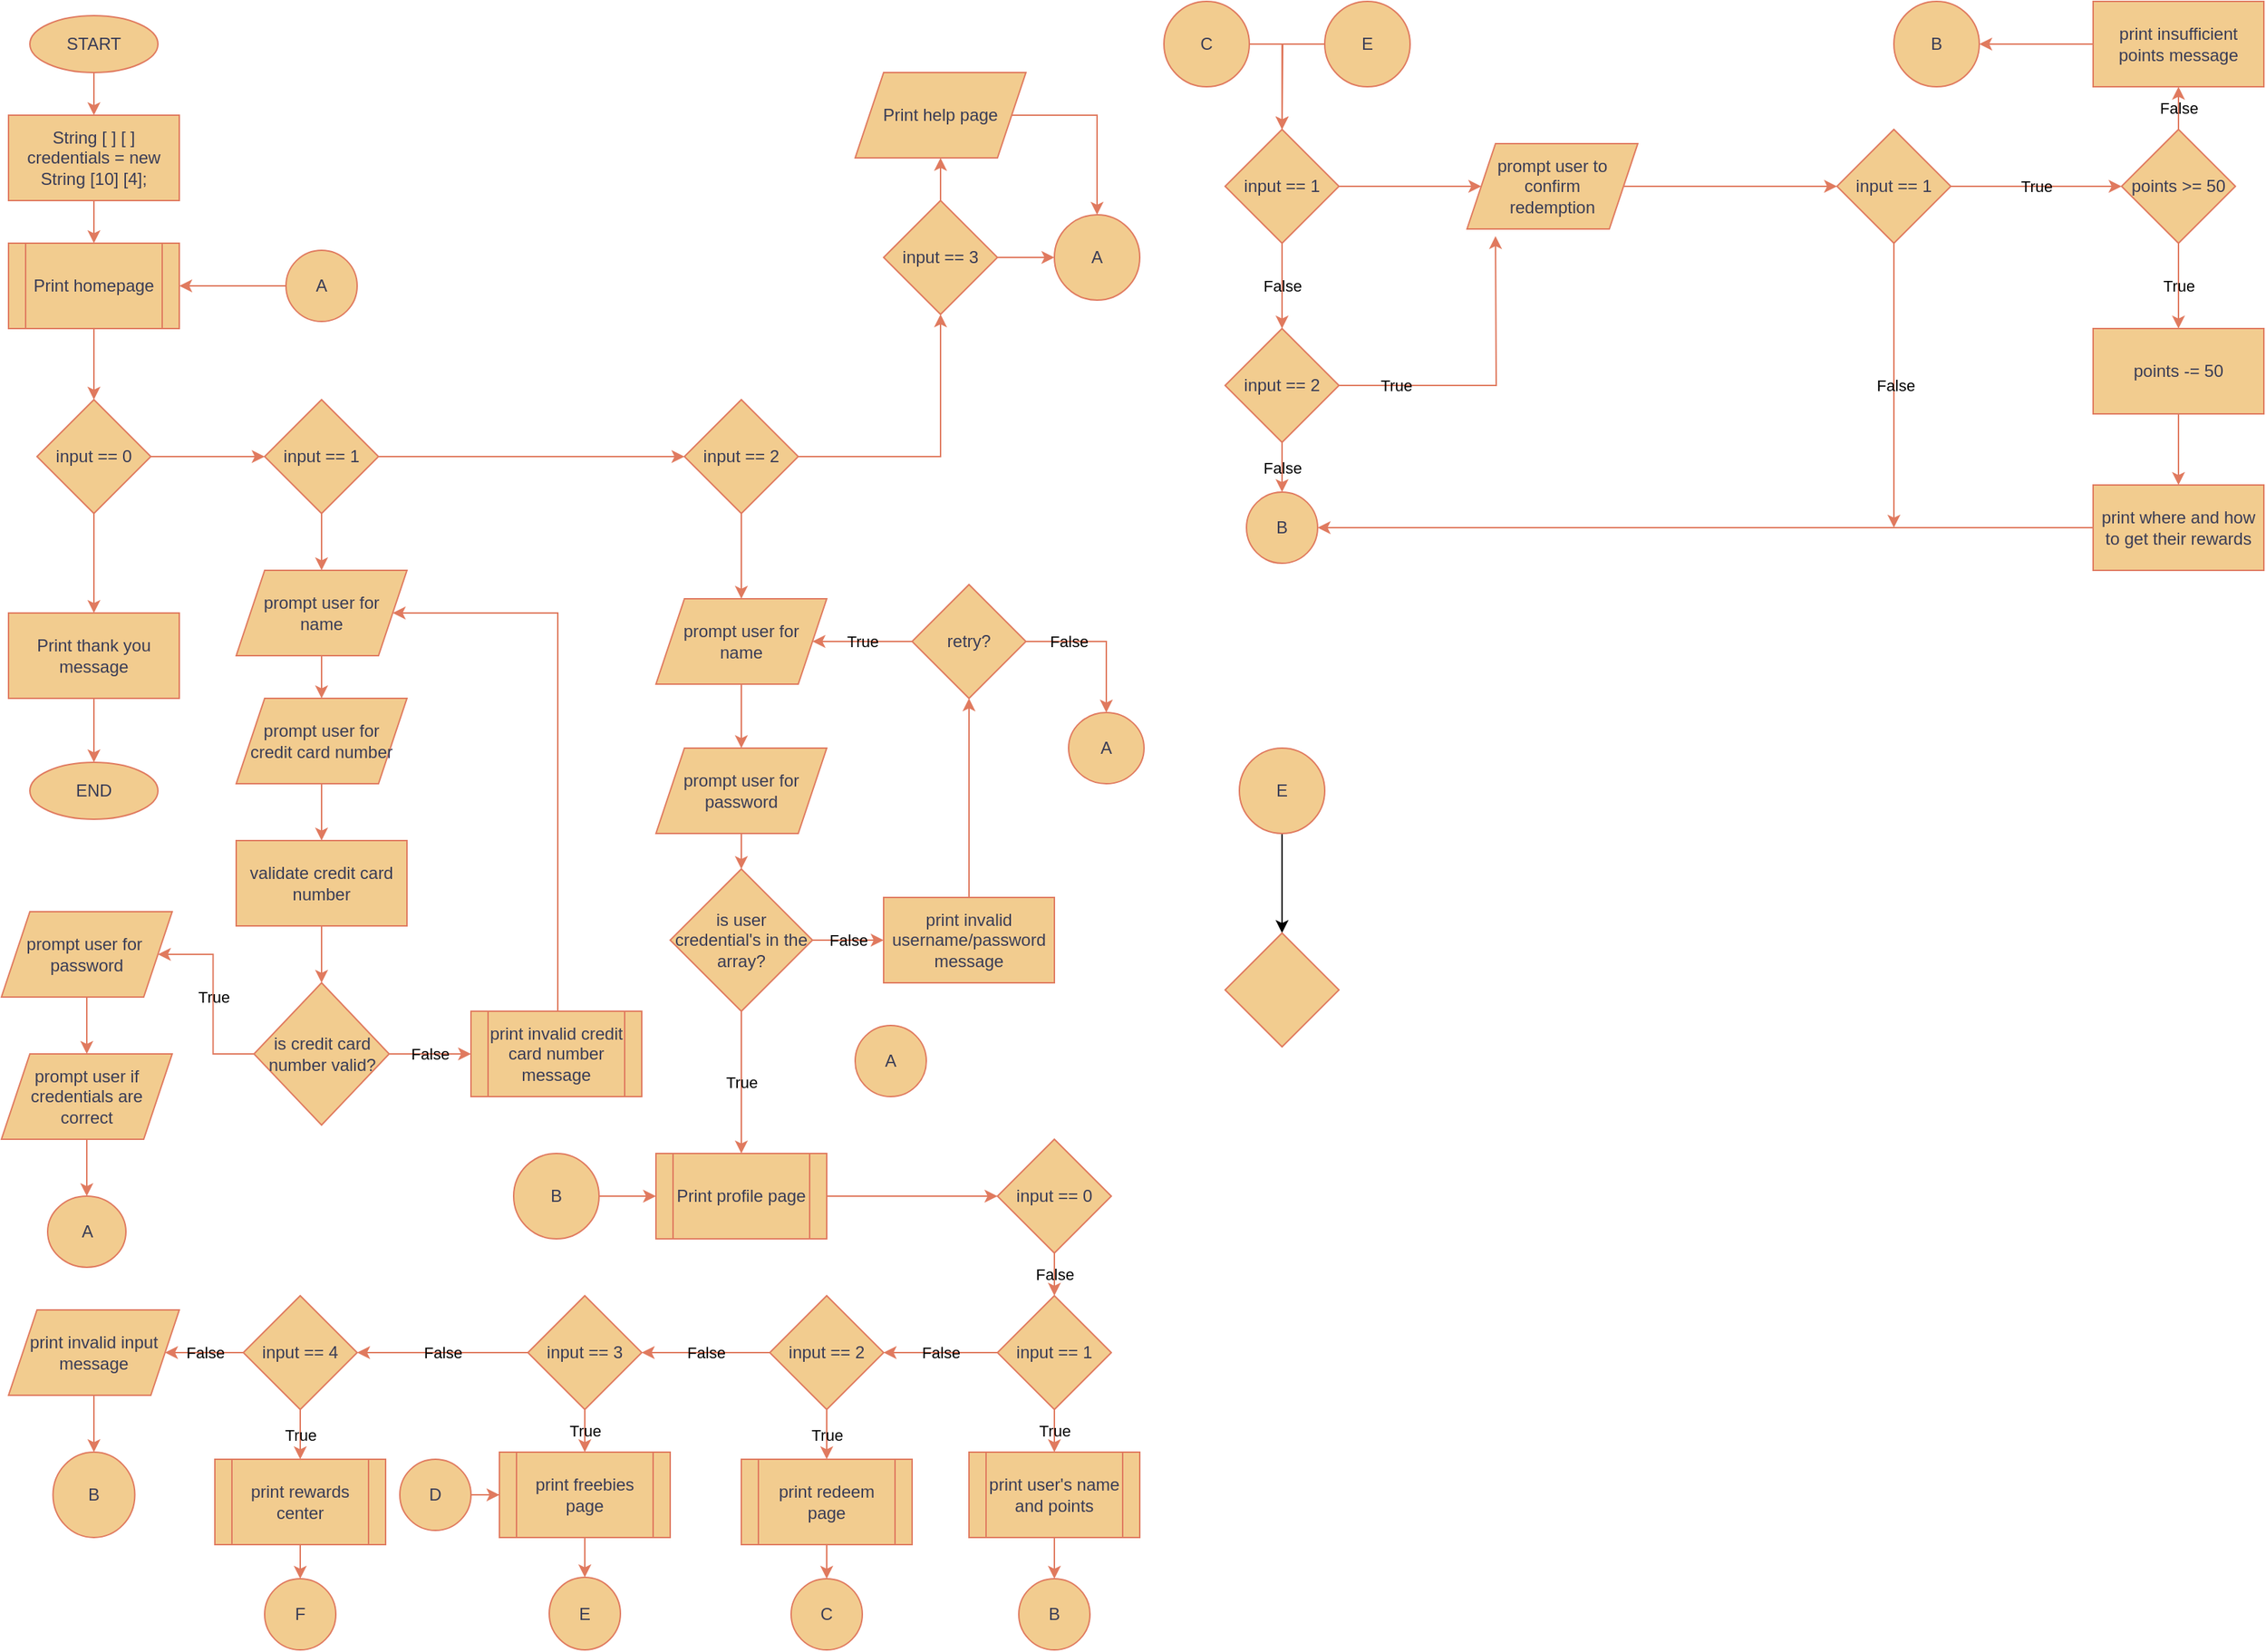 <mxfile version="21.4.0" type="github">
  <diagram id="C5RBs43oDa-KdzZeNtuy" name="Page-1">
    <mxGraphModel dx="1434" dy="800" grid="1" gridSize="10" guides="1" tooltips="1" connect="1" arrows="1" fold="1" page="1" pageScale="1" pageWidth="827" pageHeight="1169" math="0" shadow="0">
      <root>
        <mxCell id="WIyWlLk6GJQsqaUBKTNV-0" />
        <mxCell id="WIyWlLk6GJQsqaUBKTNV-1" parent="WIyWlLk6GJQsqaUBKTNV-0" />
        <mxCell id="xewsJjiK1BAN4hkDJKhY-4" value="" style="edgeStyle=orthogonalEdgeStyle;rounded=0;orthogonalLoop=1;jettySize=auto;html=1;labelBackgroundColor=none;strokeColor=#E07A5F;fontColor=default;" parent="WIyWlLk6GJQsqaUBKTNV-1" source="xewsJjiK1BAN4hkDJKhY-1" target="xewsJjiK1BAN4hkDJKhY-3" edge="1">
          <mxGeometry relative="1" as="geometry" />
        </mxCell>
        <mxCell id="xewsJjiK1BAN4hkDJKhY-1" value="START" style="ellipse;whiteSpace=wrap;html=1;rounded=0;labelBackgroundColor=none;fillColor=#F2CC8F;strokeColor=#E07A5F;fontColor=#393C56;" parent="WIyWlLk6GJQsqaUBKTNV-1" vertex="1">
          <mxGeometry x="30" y="20" width="90" height="40" as="geometry" />
        </mxCell>
        <mxCell id="xewsJjiK1BAN4hkDJKhY-2" value="END" style="ellipse;whiteSpace=wrap;html=1;rounded=0;labelBackgroundColor=none;fillColor=#F2CC8F;strokeColor=#E07A5F;fontColor=#393C56;" parent="WIyWlLk6GJQsqaUBKTNV-1" vertex="1">
          <mxGeometry x="30" y="545" width="90" height="40" as="geometry" />
        </mxCell>
        <mxCell id="xewsJjiK1BAN4hkDJKhY-6" value="" style="edgeStyle=orthogonalEdgeStyle;rounded=0;orthogonalLoop=1;jettySize=auto;html=1;labelBackgroundColor=none;strokeColor=#E07A5F;fontColor=default;" parent="WIyWlLk6GJQsqaUBKTNV-1" source="xewsJjiK1BAN4hkDJKhY-3" target="xewsJjiK1BAN4hkDJKhY-5" edge="1">
          <mxGeometry relative="1" as="geometry" />
        </mxCell>
        <mxCell id="xewsJjiK1BAN4hkDJKhY-3" value="String [ ] [ ] credentials = new String [10] [4];" style="whiteSpace=wrap;html=1;rounded=0;labelBackgroundColor=none;fillColor=#F2CC8F;strokeColor=#E07A5F;fontColor=#393C56;" parent="WIyWlLk6GJQsqaUBKTNV-1" vertex="1">
          <mxGeometry x="15" y="90" width="120" height="60" as="geometry" />
        </mxCell>
        <mxCell id="xewsJjiK1BAN4hkDJKhY-8" value="" style="edgeStyle=orthogonalEdgeStyle;rounded=0;orthogonalLoop=1;jettySize=auto;html=1;labelBackgroundColor=none;strokeColor=#E07A5F;fontColor=default;" parent="WIyWlLk6GJQsqaUBKTNV-1" source="xewsJjiK1BAN4hkDJKhY-5" target="xewsJjiK1BAN4hkDJKhY-7" edge="1">
          <mxGeometry relative="1" as="geometry" />
        </mxCell>
        <mxCell id="xewsJjiK1BAN4hkDJKhY-5" value="Print homepage" style="shape=process;whiteSpace=wrap;html=1;backgroundOutline=1;rounded=0;labelBackgroundColor=none;fillColor=#F2CC8F;strokeColor=#E07A5F;fontColor=#393C56;" parent="WIyWlLk6GJQsqaUBKTNV-1" vertex="1">
          <mxGeometry x="15" y="180" width="120" height="60" as="geometry" />
        </mxCell>
        <mxCell id="xewsJjiK1BAN4hkDJKhY-10" value="" style="edgeStyle=orthogonalEdgeStyle;rounded=0;orthogonalLoop=1;jettySize=auto;html=1;labelBackgroundColor=none;strokeColor=#E07A5F;fontColor=default;" parent="WIyWlLk6GJQsqaUBKTNV-1" source="xewsJjiK1BAN4hkDJKhY-7" target="xewsJjiK1BAN4hkDJKhY-9" edge="1">
          <mxGeometry relative="1" as="geometry" />
        </mxCell>
        <mxCell id="xewsJjiK1BAN4hkDJKhY-16" value="" style="edgeStyle=orthogonalEdgeStyle;rounded=0;orthogonalLoop=1;jettySize=auto;html=1;labelBackgroundColor=none;strokeColor=#E07A5F;fontColor=default;" parent="WIyWlLk6GJQsqaUBKTNV-1" source="xewsJjiK1BAN4hkDJKhY-7" target="xewsJjiK1BAN4hkDJKhY-15" edge="1">
          <mxGeometry relative="1" as="geometry" />
        </mxCell>
        <mxCell id="xewsJjiK1BAN4hkDJKhY-7" value="input == 0" style="rhombus;whiteSpace=wrap;html=1;rounded=0;labelBackgroundColor=none;fillColor=#F2CC8F;strokeColor=#E07A5F;fontColor=#393C56;" parent="WIyWlLk6GJQsqaUBKTNV-1" vertex="1">
          <mxGeometry x="35" y="290" width="80" height="80" as="geometry" />
        </mxCell>
        <mxCell id="xewsJjiK1BAN4hkDJKhY-12" value="" style="edgeStyle=orthogonalEdgeStyle;rounded=0;orthogonalLoop=1;jettySize=auto;html=1;labelBackgroundColor=none;strokeColor=#E07A5F;fontColor=default;" parent="WIyWlLk6GJQsqaUBKTNV-1" source="xewsJjiK1BAN4hkDJKhY-9" target="xewsJjiK1BAN4hkDJKhY-11" edge="1">
          <mxGeometry relative="1" as="geometry" />
        </mxCell>
        <mxCell id="xewsJjiK1BAN4hkDJKhY-23" value="" style="edgeStyle=orthogonalEdgeStyle;rounded=0;orthogonalLoop=1;jettySize=auto;html=1;labelBackgroundColor=none;strokeColor=#E07A5F;fontColor=default;" parent="WIyWlLk6GJQsqaUBKTNV-1" source="xewsJjiK1BAN4hkDJKhY-9" target="xewsJjiK1BAN4hkDJKhY-20" edge="1">
          <mxGeometry relative="1" as="geometry" />
        </mxCell>
        <mxCell id="xewsJjiK1BAN4hkDJKhY-9" value="input == 1" style="rhombus;whiteSpace=wrap;html=1;rounded=0;labelBackgroundColor=none;fillColor=#F2CC8F;strokeColor=#E07A5F;fontColor=#393C56;" parent="WIyWlLk6GJQsqaUBKTNV-1" vertex="1">
          <mxGeometry x="195" y="290" width="80" height="80" as="geometry" />
        </mxCell>
        <mxCell id="xewsJjiK1BAN4hkDJKhY-14" value="" style="edgeStyle=orthogonalEdgeStyle;rounded=0;orthogonalLoop=1;jettySize=auto;html=1;labelBackgroundColor=none;strokeColor=#E07A5F;fontColor=default;" parent="WIyWlLk6GJQsqaUBKTNV-1" source="xewsJjiK1BAN4hkDJKhY-11" target="xewsJjiK1BAN4hkDJKhY-13" edge="1">
          <mxGeometry relative="1" as="geometry" />
        </mxCell>
        <mxCell id="NZ0IdaPAbxp2bUdvrzzP-13" value="" style="edgeStyle=orthogonalEdgeStyle;rounded=0;orthogonalLoop=1;jettySize=auto;html=1;labelBackgroundColor=none;strokeColor=#E07A5F;fontColor=default;" parent="WIyWlLk6GJQsqaUBKTNV-1" source="xewsJjiK1BAN4hkDJKhY-11" target="NZ0IdaPAbxp2bUdvrzzP-12" edge="1">
          <mxGeometry relative="1" as="geometry" />
        </mxCell>
        <mxCell id="xewsJjiK1BAN4hkDJKhY-11" value="input == 2" style="rhombus;whiteSpace=wrap;html=1;rounded=0;labelBackgroundColor=none;fillColor=#F2CC8F;strokeColor=#E07A5F;fontColor=#393C56;" parent="WIyWlLk6GJQsqaUBKTNV-1" vertex="1">
          <mxGeometry x="490" y="290" width="80" height="80" as="geometry" />
        </mxCell>
        <mxCell id="xewsJjiK1BAN4hkDJKhY-25" value="" style="edgeStyle=orthogonalEdgeStyle;rounded=0;orthogonalLoop=1;jettySize=auto;html=1;labelBackgroundColor=none;strokeColor=#E07A5F;fontColor=default;" parent="WIyWlLk6GJQsqaUBKTNV-1" source="xewsJjiK1BAN4hkDJKhY-13" target="xewsJjiK1BAN4hkDJKhY-22" edge="1">
          <mxGeometry relative="1" as="geometry" />
        </mxCell>
        <mxCell id="NZ0IdaPAbxp2bUdvrzzP-26" value="" style="edgeStyle=orthogonalEdgeStyle;rounded=0;orthogonalLoop=1;jettySize=auto;html=1;labelBackgroundColor=none;strokeColor=#E07A5F;fontColor=default;" parent="WIyWlLk6GJQsqaUBKTNV-1" source="xewsJjiK1BAN4hkDJKhY-13" target="xewsJjiK1BAN4hkDJKhY-30" edge="1">
          <mxGeometry relative="1" as="geometry" />
        </mxCell>
        <mxCell id="xewsJjiK1BAN4hkDJKhY-13" value="input == 3" style="rhombus;whiteSpace=wrap;html=1;rounded=0;labelBackgroundColor=none;fillColor=#F2CC8F;strokeColor=#E07A5F;fontColor=#393C56;" parent="WIyWlLk6GJQsqaUBKTNV-1" vertex="1">
          <mxGeometry x="630" y="150" width="80" height="80" as="geometry" />
        </mxCell>
        <mxCell id="xewsJjiK1BAN4hkDJKhY-17" value="" style="edgeStyle=orthogonalEdgeStyle;rounded=0;orthogonalLoop=1;jettySize=auto;html=1;labelBackgroundColor=none;strokeColor=#E07A5F;fontColor=default;" parent="WIyWlLk6GJQsqaUBKTNV-1" source="xewsJjiK1BAN4hkDJKhY-15" target="xewsJjiK1BAN4hkDJKhY-2" edge="1">
          <mxGeometry relative="1" as="geometry" />
        </mxCell>
        <mxCell id="xewsJjiK1BAN4hkDJKhY-15" value="Print thank you message" style="whiteSpace=wrap;html=1;rounded=0;labelBackgroundColor=none;fillColor=#F2CC8F;strokeColor=#E07A5F;fontColor=#393C56;" parent="WIyWlLk6GJQsqaUBKTNV-1" vertex="1">
          <mxGeometry x="15" y="440" width="120" height="60" as="geometry" />
        </mxCell>
        <mxCell id="NZ0IdaPAbxp2bUdvrzzP-1" value="" style="edgeStyle=orthogonalEdgeStyle;rounded=0;orthogonalLoop=1;jettySize=auto;html=1;labelBackgroundColor=none;strokeColor=#E07A5F;fontColor=default;" parent="WIyWlLk6GJQsqaUBKTNV-1" source="xewsJjiK1BAN4hkDJKhY-20" target="NZ0IdaPAbxp2bUdvrzzP-0" edge="1">
          <mxGeometry relative="1" as="geometry" />
        </mxCell>
        <mxCell id="xewsJjiK1BAN4hkDJKhY-20" value="prompt user for&lt;br&gt;name" style="shape=parallelogram;perimeter=parallelogramPerimeter;whiteSpace=wrap;html=1;fixedSize=1;rounded=0;labelBackgroundColor=none;fillColor=#F2CC8F;strokeColor=#E07A5F;fontColor=#393C56;" parent="WIyWlLk6GJQsqaUBKTNV-1" vertex="1">
          <mxGeometry x="175" y="410" width="120" height="60" as="geometry" />
        </mxCell>
        <mxCell id="xewsJjiK1BAN4hkDJKhY-31" value="" style="edgeStyle=orthogonalEdgeStyle;rounded=0;orthogonalLoop=1;jettySize=auto;html=1;labelBackgroundColor=none;strokeColor=#E07A5F;fontColor=default;" parent="WIyWlLk6GJQsqaUBKTNV-1" source="xewsJjiK1BAN4hkDJKhY-22" target="xewsJjiK1BAN4hkDJKhY-30" edge="1">
          <mxGeometry relative="1" as="geometry" />
        </mxCell>
        <mxCell id="xewsJjiK1BAN4hkDJKhY-22" value="Print help page" style="shape=parallelogram;perimeter=parallelogramPerimeter;whiteSpace=wrap;html=1;fixedSize=1;rounded=0;labelBackgroundColor=none;fillColor=#F2CC8F;strokeColor=#E07A5F;fontColor=#393C56;" parent="WIyWlLk6GJQsqaUBKTNV-1" vertex="1">
          <mxGeometry x="610" y="60" width="120" height="60" as="geometry" />
        </mxCell>
        <mxCell id="xewsJjiK1BAN4hkDJKhY-27" value="" style="edgeStyle=orthogonalEdgeStyle;rounded=0;orthogonalLoop=1;jettySize=auto;html=1;labelBackgroundColor=none;strokeColor=#E07A5F;fontColor=default;" parent="WIyWlLk6GJQsqaUBKTNV-1" source="xewsJjiK1BAN4hkDJKhY-26" target="xewsJjiK1BAN4hkDJKhY-5" edge="1">
          <mxGeometry relative="1" as="geometry" />
        </mxCell>
        <mxCell id="xewsJjiK1BAN4hkDJKhY-26" value="A" style="ellipse;whiteSpace=wrap;html=1;aspect=fixed;rounded=0;labelBackgroundColor=none;fillColor=#F2CC8F;strokeColor=#E07A5F;fontColor=#393C56;" parent="WIyWlLk6GJQsqaUBKTNV-1" vertex="1">
          <mxGeometry x="210" y="185" width="50" height="50" as="geometry" />
        </mxCell>
        <mxCell id="xewsJjiK1BAN4hkDJKhY-30" value="A" style="ellipse;whiteSpace=wrap;html=1;rounded=0;labelBackgroundColor=none;fillColor=#F2CC8F;strokeColor=#E07A5F;fontColor=#393C56;" parent="WIyWlLk6GJQsqaUBKTNV-1" vertex="1">
          <mxGeometry x="750" y="160" width="60" height="60" as="geometry" />
        </mxCell>
        <mxCell id="NZ0IdaPAbxp2bUdvrzzP-3" value="" style="edgeStyle=orthogonalEdgeStyle;rounded=0;orthogonalLoop=1;jettySize=auto;html=1;labelBackgroundColor=none;strokeColor=#E07A5F;fontColor=default;" parent="WIyWlLk6GJQsqaUBKTNV-1" source="NZ0IdaPAbxp2bUdvrzzP-0" target="NZ0IdaPAbxp2bUdvrzzP-2" edge="1">
          <mxGeometry relative="1" as="geometry" />
        </mxCell>
        <mxCell id="NZ0IdaPAbxp2bUdvrzzP-0" value="prompt user for&lt;br&gt;credit card number" style="shape=parallelogram;perimeter=parallelogramPerimeter;whiteSpace=wrap;html=1;fixedSize=1;rounded=0;labelBackgroundColor=none;fillColor=#F2CC8F;strokeColor=#E07A5F;fontColor=#393C56;" parent="WIyWlLk6GJQsqaUBKTNV-1" vertex="1">
          <mxGeometry x="175" y="500" width="120" height="60" as="geometry" />
        </mxCell>
        <mxCell id="NZ0IdaPAbxp2bUdvrzzP-5" value="" style="edgeStyle=orthogonalEdgeStyle;rounded=0;orthogonalLoop=1;jettySize=auto;html=1;labelBackgroundColor=none;strokeColor=#E07A5F;fontColor=default;" parent="WIyWlLk6GJQsqaUBKTNV-1" source="NZ0IdaPAbxp2bUdvrzzP-2" target="NZ0IdaPAbxp2bUdvrzzP-4" edge="1">
          <mxGeometry relative="1" as="geometry" />
        </mxCell>
        <mxCell id="NZ0IdaPAbxp2bUdvrzzP-2" value="validate credit card number" style="whiteSpace=wrap;html=1;rounded=0;labelBackgroundColor=none;fillColor=#F2CC8F;strokeColor=#E07A5F;fontColor=#393C56;" parent="WIyWlLk6GJQsqaUBKTNV-1" vertex="1">
          <mxGeometry x="175" y="600" width="120" height="60" as="geometry" />
        </mxCell>
        <mxCell id="NZ0IdaPAbxp2bUdvrzzP-7" value="False" style="edgeStyle=orthogonalEdgeStyle;rounded=0;orthogonalLoop=1;jettySize=auto;html=1;labelBackgroundColor=none;strokeColor=#E07A5F;fontColor=default;" parent="WIyWlLk6GJQsqaUBKTNV-1" source="NZ0IdaPAbxp2bUdvrzzP-4" edge="1">
          <mxGeometry relative="1" as="geometry">
            <mxPoint x="340" y="750" as="targetPoint" />
          </mxGeometry>
        </mxCell>
        <mxCell id="NZ0IdaPAbxp2bUdvrzzP-64" value="True" style="edgeStyle=orthogonalEdgeStyle;rounded=0;orthogonalLoop=1;jettySize=auto;html=1;labelBackgroundColor=none;strokeColor=#E07A5F;fontColor=default;" parent="WIyWlLk6GJQsqaUBKTNV-1" source="NZ0IdaPAbxp2bUdvrzzP-4" target="NZ0IdaPAbxp2bUdvrzzP-14" edge="1">
          <mxGeometry relative="1" as="geometry" />
        </mxCell>
        <mxCell id="NZ0IdaPAbxp2bUdvrzzP-4" value="is credit card number valid?" style="rhombus;whiteSpace=wrap;html=1;rounded=0;labelBackgroundColor=none;fillColor=#F2CC8F;strokeColor=#E07A5F;fontColor=#393C56;" parent="WIyWlLk6GJQsqaUBKTNV-1" vertex="1">
          <mxGeometry x="187.5" y="700" width="95" height="100" as="geometry" />
        </mxCell>
        <mxCell id="NZ0IdaPAbxp2bUdvrzzP-23" value="" style="edgeStyle=orthogonalEdgeStyle;rounded=0;orthogonalLoop=1;jettySize=auto;html=1;labelBackgroundColor=none;strokeColor=#E07A5F;fontColor=default;" parent="WIyWlLk6GJQsqaUBKTNV-1" source="NZ0IdaPAbxp2bUdvrzzP-12" target="NZ0IdaPAbxp2bUdvrzzP-22" edge="1">
          <mxGeometry relative="1" as="geometry" />
        </mxCell>
        <mxCell id="NZ0IdaPAbxp2bUdvrzzP-12" value="prompt user for&lt;br&gt;name" style="shape=parallelogram;perimeter=parallelogramPerimeter;whiteSpace=wrap;html=1;fixedSize=1;rounded=0;labelBackgroundColor=none;fillColor=#F2CC8F;strokeColor=#E07A5F;fontColor=#393C56;" parent="WIyWlLk6GJQsqaUBKTNV-1" vertex="1">
          <mxGeometry x="470" y="430" width="120" height="60" as="geometry" />
        </mxCell>
        <mxCell id="NZ0IdaPAbxp2bUdvrzzP-65" value="" style="edgeStyle=orthogonalEdgeStyle;rounded=0;orthogonalLoop=1;jettySize=auto;html=1;labelBackgroundColor=none;strokeColor=#E07A5F;fontColor=default;" parent="WIyWlLk6GJQsqaUBKTNV-1" source="NZ0IdaPAbxp2bUdvrzzP-14" target="NZ0IdaPAbxp2bUdvrzzP-19" edge="1">
          <mxGeometry relative="1" as="geometry" />
        </mxCell>
        <mxCell id="NZ0IdaPAbxp2bUdvrzzP-14" value="prompt user for&amp;nbsp;&lt;br&gt;password" style="shape=parallelogram;perimeter=parallelogramPerimeter;whiteSpace=wrap;html=1;fixedSize=1;rounded=0;labelBackgroundColor=none;fillColor=#F2CC8F;strokeColor=#E07A5F;fontColor=#393C56;" parent="WIyWlLk6GJQsqaUBKTNV-1" vertex="1">
          <mxGeometry x="10" y="650" width="120" height="60" as="geometry" />
        </mxCell>
        <mxCell id="NZ0IdaPAbxp2bUdvrzzP-16" style="edgeStyle=orthogonalEdgeStyle;rounded=0;orthogonalLoop=1;jettySize=auto;html=1;exitX=0.5;exitY=0;exitDx=0;exitDy=0;entryX=1;entryY=0.5;entryDx=0;entryDy=0;labelBackgroundColor=none;strokeColor=#E07A5F;fontColor=default;" parent="WIyWlLk6GJQsqaUBKTNV-1" source="NZ0IdaPAbxp2bUdvrzzP-15" target="xewsJjiK1BAN4hkDJKhY-20" edge="1">
          <mxGeometry relative="1" as="geometry">
            <mxPoint x="400" y="430" as="targetPoint" />
            <Array as="points">
              <mxPoint x="401" y="720" />
              <mxPoint x="401" y="440" />
            </Array>
          </mxGeometry>
        </mxCell>
        <mxCell id="NZ0IdaPAbxp2bUdvrzzP-15" value="print invalid credit&lt;br&gt;card number message" style="shape=process;whiteSpace=wrap;html=1;backgroundOutline=1;rounded=0;labelBackgroundColor=none;fillColor=#F2CC8F;strokeColor=#E07A5F;fontColor=#393C56;" parent="WIyWlLk6GJQsqaUBKTNV-1" vertex="1">
          <mxGeometry x="340" y="720" width="120" height="60" as="geometry" />
        </mxCell>
        <mxCell id="NZ0IdaPAbxp2bUdvrzzP-66" value="" style="edgeStyle=orthogonalEdgeStyle;rounded=0;orthogonalLoop=1;jettySize=auto;html=1;labelBackgroundColor=none;strokeColor=#E07A5F;fontColor=default;" parent="WIyWlLk6GJQsqaUBKTNV-1" source="NZ0IdaPAbxp2bUdvrzzP-19" target="NZ0IdaPAbxp2bUdvrzzP-20" edge="1">
          <mxGeometry relative="1" as="geometry" />
        </mxCell>
        <mxCell id="NZ0IdaPAbxp2bUdvrzzP-19" value="prompt user if&lt;br&gt;credentials are correct" style="shape=parallelogram;perimeter=parallelogramPerimeter;whiteSpace=wrap;html=1;fixedSize=1;rounded=0;labelBackgroundColor=none;fillColor=#F2CC8F;strokeColor=#E07A5F;fontColor=#393C56;" parent="WIyWlLk6GJQsqaUBKTNV-1" vertex="1">
          <mxGeometry x="10" y="750" width="120" height="60" as="geometry" />
        </mxCell>
        <mxCell id="NZ0IdaPAbxp2bUdvrzzP-20" value="A" style="ellipse;whiteSpace=wrap;html=1;rounded=0;labelBackgroundColor=none;fillColor=#F2CC8F;strokeColor=#E07A5F;fontColor=#393C56;" parent="WIyWlLk6GJQsqaUBKTNV-1" vertex="1">
          <mxGeometry x="42.5" y="850" width="55" height="50" as="geometry" />
        </mxCell>
        <mxCell id="NZ0IdaPAbxp2bUdvrzzP-25" value="" style="edgeStyle=orthogonalEdgeStyle;rounded=0;orthogonalLoop=1;jettySize=auto;html=1;labelBackgroundColor=none;strokeColor=#E07A5F;fontColor=default;" parent="WIyWlLk6GJQsqaUBKTNV-1" source="NZ0IdaPAbxp2bUdvrzzP-22" target="NZ0IdaPAbxp2bUdvrzzP-24" edge="1">
          <mxGeometry relative="1" as="geometry" />
        </mxCell>
        <mxCell id="NZ0IdaPAbxp2bUdvrzzP-22" value="prompt user for password" style="shape=parallelogram;perimeter=parallelogramPerimeter;whiteSpace=wrap;html=1;fixedSize=1;rounded=0;labelBackgroundColor=none;fillColor=#F2CC8F;strokeColor=#E07A5F;fontColor=#393C56;" parent="WIyWlLk6GJQsqaUBKTNV-1" vertex="1">
          <mxGeometry x="470" y="535" width="120" height="60" as="geometry" />
        </mxCell>
        <mxCell id="NZ0IdaPAbxp2bUdvrzzP-33" value="False" style="edgeStyle=orthogonalEdgeStyle;rounded=0;orthogonalLoop=1;jettySize=auto;html=1;labelBackgroundColor=none;strokeColor=#E07A5F;fontColor=default;" parent="WIyWlLk6GJQsqaUBKTNV-1" source="NZ0IdaPAbxp2bUdvrzzP-24" target="NZ0IdaPAbxp2bUdvrzzP-32" edge="1">
          <mxGeometry relative="1" as="geometry" />
        </mxCell>
        <mxCell id="NZ0IdaPAbxp2bUdvrzzP-40" value="True" style="edgeStyle=orthogonalEdgeStyle;rounded=0;orthogonalLoop=1;jettySize=auto;html=1;labelBackgroundColor=none;strokeColor=#E07A5F;fontColor=default;" parent="WIyWlLk6GJQsqaUBKTNV-1" source="NZ0IdaPAbxp2bUdvrzzP-24" target="NZ0IdaPAbxp2bUdvrzzP-39" edge="1">
          <mxGeometry relative="1" as="geometry" />
        </mxCell>
        <mxCell id="NZ0IdaPAbxp2bUdvrzzP-24" value="is user credential&#39;s in the array?" style="rhombus;whiteSpace=wrap;html=1;rounded=0;labelBackgroundColor=none;fillColor=#F2CC8F;strokeColor=#E07A5F;fontColor=#393C56;" parent="WIyWlLk6GJQsqaUBKTNV-1" vertex="1">
          <mxGeometry x="480" y="620" width="100" height="100" as="geometry" />
        </mxCell>
        <mxCell id="NZ0IdaPAbxp2bUdvrzzP-35" value="" style="edgeStyle=orthogonalEdgeStyle;rounded=0;orthogonalLoop=1;jettySize=auto;html=1;labelBackgroundColor=none;strokeColor=#E07A5F;fontColor=default;" parent="WIyWlLk6GJQsqaUBKTNV-1" source="NZ0IdaPAbxp2bUdvrzzP-32" target="NZ0IdaPAbxp2bUdvrzzP-34" edge="1">
          <mxGeometry relative="1" as="geometry" />
        </mxCell>
        <mxCell id="NZ0IdaPAbxp2bUdvrzzP-32" value="print invalid username/password message" style="whiteSpace=wrap;html=1;rounded=0;labelBackgroundColor=none;fillColor=#F2CC8F;strokeColor=#E07A5F;fontColor=#393C56;" parent="WIyWlLk6GJQsqaUBKTNV-1" vertex="1">
          <mxGeometry x="630" y="640" width="120" height="60" as="geometry" />
        </mxCell>
        <mxCell id="NZ0IdaPAbxp2bUdvrzzP-37" value="False" style="edgeStyle=orthogonalEdgeStyle;rounded=0;orthogonalLoop=1;jettySize=auto;html=1;labelBackgroundColor=none;strokeColor=#E07A5F;fontColor=default;" parent="WIyWlLk6GJQsqaUBKTNV-1" source="NZ0IdaPAbxp2bUdvrzzP-34" target="NZ0IdaPAbxp2bUdvrzzP-36" edge="1">
          <mxGeometry x="-0.437" relative="1" as="geometry">
            <mxPoint as="offset" />
          </mxGeometry>
        </mxCell>
        <mxCell id="NZ0IdaPAbxp2bUdvrzzP-38" value="True" style="edgeStyle=orthogonalEdgeStyle;rounded=0;orthogonalLoop=1;jettySize=auto;html=1;labelBackgroundColor=none;strokeColor=#E07A5F;fontColor=default;" parent="WIyWlLk6GJQsqaUBKTNV-1" source="NZ0IdaPAbxp2bUdvrzzP-34" target="NZ0IdaPAbxp2bUdvrzzP-12" edge="1">
          <mxGeometry relative="1" as="geometry" />
        </mxCell>
        <mxCell id="NZ0IdaPAbxp2bUdvrzzP-34" value="retry?" style="rhombus;whiteSpace=wrap;html=1;rounded=0;labelBackgroundColor=none;fillColor=#F2CC8F;strokeColor=#E07A5F;fontColor=#393C56;" parent="WIyWlLk6GJQsqaUBKTNV-1" vertex="1">
          <mxGeometry x="650" y="420" width="80" height="80" as="geometry" />
        </mxCell>
        <mxCell id="NZ0IdaPAbxp2bUdvrzzP-36" value="A" style="ellipse;whiteSpace=wrap;html=1;rounded=0;labelBackgroundColor=none;fillColor=#F2CC8F;strokeColor=#E07A5F;fontColor=#393C56;" parent="WIyWlLk6GJQsqaUBKTNV-1" vertex="1">
          <mxGeometry x="760" y="510" width="53" height="50" as="geometry" />
        </mxCell>
        <mxCell id="NZ0IdaPAbxp2bUdvrzzP-44" value="" style="edgeStyle=orthogonalEdgeStyle;rounded=0;orthogonalLoop=1;jettySize=auto;html=1;labelBackgroundColor=none;strokeColor=#E07A5F;fontColor=default;" parent="WIyWlLk6GJQsqaUBKTNV-1" source="NZ0IdaPAbxp2bUdvrzzP-39" target="NZ0IdaPAbxp2bUdvrzzP-43" edge="1">
          <mxGeometry relative="1" as="geometry" />
        </mxCell>
        <mxCell id="NZ0IdaPAbxp2bUdvrzzP-39" value="Print profile page" style="shape=process;whiteSpace=wrap;html=1;backgroundOutline=1;rounded=0;labelBackgroundColor=none;fillColor=#F2CC8F;strokeColor=#E07A5F;fontColor=#393C56;" parent="WIyWlLk6GJQsqaUBKTNV-1" vertex="1">
          <mxGeometry x="470" y="820" width="120" height="60" as="geometry" />
        </mxCell>
        <mxCell id="NZ0IdaPAbxp2bUdvrzzP-42" value="" style="edgeStyle=orthogonalEdgeStyle;rounded=0;orthogonalLoop=1;jettySize=auto;html=1;labelBackgroundColor=none;strokeColor=#E07A5F;fontColor=default;" parent="WIyWlLk6GJQsqaUBKTNV-1" source="NZ0IdaPAbxp2bUdvrzzP-41" target="NZ0IdaPAbxp2bUdvrzzP-39" edge="1">
          <mxGeometry relative="1" as="geometry" />
        </mxCell>
        <mxCell id="NZ0IdaPAbxp2bUdvrzzP-41" value="B" style="ellipse;whiteSpace=wrap;html=1;aspect=fixed;rounded=0;labelBackgroundColor=none;fillColor=#F2CC8F;strokeColor=#E07A5F;fontColor=#393C56;" parent="WIyWlLk6GJQsqaUBKTNV-1" vertex="1">
          <mxGeometry x="370" y="820" width="60" height="60" as="geometry" />
        </mxCell>
        <mxCell id="NZ0IdaPAbxp2bUdvrzzP-50" value="False" style="edgeStyle=orthogonalEdgeStyle;rounded=0;orthogonalLoop=1;jettySize=auto;html=1;labelBackgroundColor=none;strokeColor=#E07A5F;fontColor=default;" parent="WIyWlLk6GJQsqaUBKTNV-1" source="NZ0IdaPAbxp2bUdvrzzP-43" target="NZ0IdaPAbxp2bUdvrzzP-49" edge="1">
          <mxGeometry relative="1" as="geometry" />
        </mxCell>
        <mxCell id="NZ0IdaPAbxp2bUdvrzzP-43" value="input == 0" style="rhombus;whiteSpace=wrap;html=1;rounded=0;labelBackgroundColor=none;fillColor=#F2CC8F;strokeColor=#E07A5F;fontColor=#393C56;" parent="WIyWlLk6GJQsqaUBKTNV-1" vertex="1">
          <mxGeometry x="710" y="810" width="80" height="80" as="geometry" />
        </mxCell>
        <mxCell id="NZ0IdaPAbxp2bUdvrzzP-47" value="A" style="ellipse;whiteSpace=wrap;html=1;rounded=0;labelBackgroundColor=none;fillColor=#F2CC8F;strokeColor=#E07A5F;fontColor=#393C56;direction=south;" parent="WIyWlLk6GJQsqaUBKTNV-1" vertex="1">
          <mxGeometry x="610" y="730" width="50" height="50" as="geometry" />
        </mxCell>
        <mxCell id="NZ0IdaPAbxp2bUdvrzzP-52" value="False" style="edgeStyle=orthogonalEdgeStyle;rounded=0;orthogonalLoop=1;jettySize=auto;html=1;labelBackgroundColor=none;strokeColor=#E07A5F;fontColor=default;" parent="WIyWlLk6GJQsqaUBKTNV-1" source="NZ0IdaPAbxp2bUdvrzzP-49" target="NZ0IdaPAbxp2bUdvrzzP-51" edge="1">
          <mxGeometry relative="1" as="geometry" />
        </mxCell>
        <mxCell id="NZ0IdaPAbxp2bUdvrzzP-58" value="True" style="edgeStyle=orthogonalEdgeStyle;rounded=0;orthogonalLoop=1;jettySize=auto;html=1;labelBackgroundColor=none;strokeColor=#E07A5F;fontColor=default;" parent="WIyWlLk6GJQsqaUBKTNV-1" source="NZ0IdaPAbxp2bUdvrzzP-49" target="NZ0IdaPAbxp2bUdvrzzP-57" edge="1">
          <mxGeometry relative="1" as="geometry" />
        </mxCell>
        <mxCell id="NZ0IdaPAbxp2bUdvrzzP-49" value="input == 1" style="rhombus;whiteSpace=wrap;html=1;rounded=0;labelBackgroundColor=none;fillColor=#F2CC8F;strokeColor=#E07A5F;fontColor=#393C56;" parent="WIyWlLk6GJQsqaUBKTNV-1" vertex="1">
          <mxGeometry x="710" y="920" width="80" height="80" as="geometry" />
        </mxCell>
        <mxCell id="NZ0IdaPAbxp2bUdvrzzP-54" value="False" style="edgeStyle=orthogonalEdgeStyle;rounded=0;orthogonalLoop=1;jettySize=auto;html=1;labelBackgroundColor=none;strokeColor=#E07A5F;fontColor=default;" parent="WIyWlLk6GJQsqaUBKTNV-1" source="NZ0IdaPAbxp2bUdvrzzP-51" target="NZ0IdaPAbxp2bUdvrzzP-53" edge="1">
          <mxGeometry relative="1" as="geometry" />
        </mxCell>
        <mxCell id="NZ0IdaPAbxp2bUdvrzzP-62" value="True" style="edgeStyle=orthogonalEdgeStyle;rounded=0;orthogonalLoop=1;jettySize=auto;html=1;labelBackgroundColor=none;strokeColor=#E07A5F;fontColor=default;" parent="WIyWlLk6GJQsqaUBKTNV-1" source="NZ0IdaPAbxp2bUdvrzzP-51" target="NZ0IdaPAbxp2bUdvrzzP-59" edge="1">
          <mxGeometry relative="1" as="geometry" />
        </mxCell>
        <mxCell id="NZ0IdaPAbxp2bUdvrzzP-51" value="input == 2" style="rhombus;whiteSpace=wrap;html=1;rounded=0;labelBackgroundColor=none;fillColor=#F2CC8F;strokeColor=#E07A5F;fontColor=#393C56;" parent="WIyWlLk6GJQsqaUBKTNV-1" vertex="1">
          <mxGeometry x="550" y="920" width="80" height="80" as="geometry" />
        </mxCell>
        <mxCell id="NZ0IdaPAbxp2bUdvrzzP-61" value="True" style="edgeStyle=orthogonalEdgeStyle;rounded=0;orthogonalLoop=1;jettySize=auto;html=1;labelBackgroundColor=none;strokeColor=#E07A5F;fontColor=default;" parent="WIyWlLk6GJQsqaUBKTNV-1" source="NZ0IdaPAbxp2bUdvrzzP-53" target="NZ0IdaPAbxp2bUdvrzzP-60" edge="1">
          <mxGeometry relative="1" as="geometry" />
        </mxCell>
        <mxCell id="NZ0IdaPAbxp2bUdvrzzP-68" value="False" style="edgeStyle=orthogonalEdgeStyle;rounded=0;orthogonalLoop=1;jettySize=auto;html=1;labelBackgroundColor=none;strokeColor=#E07A5F;fontColor=default;" parent="WIyWlLk6GJQsqaUBKTNV-1" source="NZ0IdaPAbxp2bUdvrzzP-53" target="NZ0IdaPAbxp2bUdvrzzP-67" edge="1">
          <mxGeometry relative="1" as="geometry" />
        </mxCell>
        <mxCell id="NZ0IdaPAbxp2bUdvrzzP-53" value="input == 3" style="rhombus;whiteSpace=wrap;html=1;rounded=0;labelBackgroundColor=none;fillColor=#F2CC8F;strokeColor=#E07A5F;fontColor=#393C56;" parent="WIyWlLk6GJQsqaUBKTNV-1" vertex="1">
          <mxGeometry x="380" y="920" width="80" height="80" as="geometry" />
        </mxCell>
        <mxCell id="NZ0IdaPAbxp2bUdvrzzP-141" value="" style="edgeStyle=orthogonalEdgeStyle;rounded=0;orthogonalLoop=1;jettySize=auto;html=1;strokeColor=#E07A5F;fontColor=default;fillColor=#F2CC8F;labelBackgroundColor=none;" parent="WIyWlLk6GJQsqaUBKTNV-1" source="NZ0IdaPAbxp2bUdvrzzP-57" target="NZ0IdaPAbxp2bUdvrzzP-112" edge="1">
          <mxGeometry relative="1" as="geometry" />
        </mxCell>
        <mxCell id="NZ0IdaPAbxp2bUdvrzzP-57" value="print user&#39;s name and points" style="shape=process;whiteSpace=wrap;html=1;backgroundOutline=1;rounded=0;labelBackgroundColor=none;fillColor=#F2CC8F;strokeColor=#E07A5F;fontColor=#393C56;" parent="WIyWlLk6GJQsqaUBKTNV-1" vertex="1">
          <mxGeometry x="690" y="1030" width="120" height="60" as="geometry" />
        </mxCell>
        <mxCell id="NZ0IdaPAbxp2bUdvrzzP-143" value="" style="edgeStyle=orthogonalEdgeStyle;rounded=0;orthogonalLoop=1;jettySize=auto;html=1;strokeColor=#E07A5F;fontColor=default;fillColor=#F2CC8F;labelBackgroundColor=none;" parent="WIyWlLk6GJQsqaUBKTNV-1" source="NZ0IdaPAbxp2bUdvrzzP-59" target="NZ0IdaPAbxp2bUdvrzzP-142" edge="1">
          <mxGeometry relative="1" as="geometry" />
        </mxCell>
        <mxCell id="NZ0IdaPAbxp2bUdvrzzP-59" value="print redeem page" style="shape=process;whiteSpace=wrap;html=1;backgroundOutline=1;rounded=0;labelBackgroundColor=none;fillColor=#F2CC8F;strokeColor=#E07A5F;fontColor=#393C56;" parent="WIyWlLk6GJQsqaUBKTNV-1" vertex="1">
          <mxGeometry x="530" y="1035" width="120" height="60" as="geometry" />
        </mxCell>
        <mxCell id="NZ0IdaPAbxp2bUdvrzzP-145" value="" style="edgeStyle=orthogonalEdgeStyle;rounded=0;orthogonalLoop=1;jettySize=auto;html=1;strokeColor=#E07A5F;fontColor=default;fillColor=#F2CC8F;labelBackgroundColor=none;" parent="WIyWlLk6GJQsqaUBKTNV-1" source="NZ0IdaPAbxp2bUdvrzzP-60" target="NZ0IdaPAbxp2bUdvrzzP-144" edge="1">
          <mxGeometry relative="1" as="geometry" />
        </mxCell>
        <mxCell id="NZ0IdaPAbxp2bUdvrzzP-60" value="print freebies page" style="shape=process;whiteSpace=wrap;html=1;backgroundOutline=1;rounded=0;labelBackgroundColor=none;fillColor=#F2CC8F;strokeColor=#E07A5F;fontColor=#393C56;" parent="WIyWlLk6GJQsqaUBKTNV-1" vertex="1">
          <mxGeometry x="360" y="1030" width="120" height="60" as="geometry" />
        </mxCell>
        <mxCell id="NZ0IdaPAbxp2bUdvrzzP-70" value="True" style="edgeStyle=orthogonalEdgeStyle;rounded=0;orthogonalLoop=1;jettySize=auto;html=1;labelBackgroundColor=none;strokeColor=#E07A5F;fontColor=default;" parent="WIyWlLk6GJQsqaUBKTNV-1" source="NZ0IdaPAbxp2bUdvrzzP-67" target="NZ0IdaPAbxp2bUdvrzzP-69" edge="1">
          <mxGeometry relative="1" as="geometry" />
        </mxCell>
        <mxCell id="NZ0IdaPAbxp2bUdvrzzP-79" value="False" style="edgeStyle=orthogonalEdgeStyle;rounded=0;orthogonalLoop=1;jettySize=auto;html=1;labelBackgroundColor=none;strokeColor=#E07A5F;fontColor=default;" parent="WIyWlLk6GJQsqaUBKTNV-1" source="NZ0IdaPAbxp2bUdvrzzP-67" target="NZ0IdaPAbxp2bUdvrzzP-78" edge="1">
          <mxGeometry relative="1" as="geometry" />
        </mxCell>
        <mxCell id="NZ0IdaPAbxp2bUdvrzzP-67" value="input == 4" style="rhombus;whiteSpace=wrap;html=1;rounded=0;labelBackgroundColor=none;fillColor=#F2CC8F;strokeColor=#E07A5F;fontColor=#393C56;" parent="WIyWlLk6GJQsqaUBKTNV-1" vertex="1">
          <mxGeometry x="180" y="920" width="80" height="80" as="geometry" />
        </mxCell>
        <mxCell id="NZ0IdaPAbxp2bUdvrzzP-149" value="" style="edgeStyle=orthogonalEdgeStyle;rounded=0;orthogonalLoop=1;jettySize=auto;html=1;strokeColor=#E07A5F;fontColor=default;fillColor=#F2CC8F;labelBackgroundColor=none;" parent="WIyWlLk6GJQsqaUBKTNV-1" source="NZ0IdaPAbxp2bUdvrzzP-69" target="NZ0IdaPAbxp2bUdvrzzP-148" edge="1">
          <mxGeometry relative="1" as="geometry" />
        </mxCell>
        <mxCell id="NZ0IdaPAbxp2bUdvrzzP-69" value="print rewards center" style="shape=process;whiteSpace=wrap;html=1;backgroundOutline=1;rounded=0;labelBackgroundColor=none;fillColor=#F2CC8F;strokeColor=#E07A5F;fontColor=#393C56;" parent="WIyWlLk6GJQsqaUBKTNV-1" vertex="1">
          <mxGeometry x="160" y="1035" width="120" height="60" as="geometry" />
        </mxCell>
        <mxCell id="NZ0IdaPAbxp2bUdvrzzP-81" value="" style="edgeStyle=orthogonalEdgeStyle;rounded=0;orthogonalLoop=1;jettySize=auto;html=1;labelBackgroundColor=none;strokeColor=#E07A5F;fontColor=default;" parent="WIyWlLk6GJQsqaUBKTNV-1" source="NZ0IdaPAbxp2bUdvrzzP-78" target="NZ0IdaPAbxp2bUdvrzzP-80" edge="1">
          <mxGeometry relative="1" as="geometry" />
        </mxCell>
        <mxCell id="NZ0IdaPAbxp2bUdvrzzP-78" value="print invalid input message" style="shape=parallelogram;perimeter=parallelogramPerimeter;whiteSpace=wrap;html=1;fixedSize=1;rounded=0;labelBackgroundColor=none;fillColor=#F2CC8F;strokeColor=#E07A5F;fontColor=#393C56;" parent="WIyWlLk6GJQsqaUBKTNV-1" vertex="1">
          <mxGeometry x="15" y="930" width="120" height="60" as="geometry" />
        </mxCell>
        <mxCell id="NZ0IdaPAbxp2bUdvrzzP-80" value="B" style="ellipse;whiteSpace=wrap;html=1;rounded=0;labelBackgroundColor=none;fillColor=#F2CC8F;strokeColor=#E07A5F;fontColor=#393C56;" parent="WIyWlLk6GJQsqaUBKTNV-1" vertex="1">
          <mxGeometry x="46.25" y="1030" width="57.5" height="60" as="geometry" />
        </mxCell>
        <mxCell id="NZ0IdaPAbxp2bUdvrzzP-83" value="" style="edgeStyle=orthogonalEdgeStyle;rounded=0;orthogonalLoop=1;jettySize=auto;html=1;strokeColor=#E07A5F;labelBackgroundColor=none;fontColor=default;" parent="WIyWlLk6GJQsqaUBKTNV-1" source="NZ0IdaPAbxp2bUdvrzzP-82" target="NZ0IdaPAbxp2bUdvrzzP-60" edge="1">
          <mxGeometry relative="1" as="geometry" />
        </mxCell>
        <mxCell id="NZ0IdaPAbxp2bUdvrzzP-82" value="D" style="ellipse;whiteSpace=wrap;html=1;aspect=fixed;strokeColor=#E07A5F;fontColor=#393C56;fillColor=#F2CC8F;labelBackgroundColor=none;" parent="WIyWlLk6GJQsqaUBKTNV-1" vertex="1">
          <mxGeometry x="290" y="1035" width="50" height="50" as="geometry" />
        </mxCell>
        <mxCell id="NZ0IdaPAbxp2bUdvrzzP-112" value="B" style="ellipse;whiteSpace=wrap;html=1;fillColor=#F2CC8F;strokeColor=#E07A5F;fontColor=#393C56;labelBackgroundColor=none;" parent="WIyWlLk6GJQsqaUBKTNV-1" vertex="1">
          <mxGeometry x="725" y="1119" width="50" height="50" as="geometry" />
        </mxCell>
        <mxCell id="NZ0IdaPAbxp2bUdvrzzP-142" value="C" style="ellipse;whiteSpace=wrap;html=1;aspect=fixed;strokeColor=#E07A5F;fontColor=#393C56;fillColor=#F2CC8F;labelBackgroundColor=none;" parent="WIyWlLk6GJQsqaUBKTNV-1" vertex="1">
          <mxGeometry x="565" y="1119" width="50" height="50" as="geometry" />
        </mxCell>
        <mxCell id="NZ0IdaPAbxp2bUdvrzzP-144" value="E" style="ellipse;whiteSpace=wrap;html=1;fillColor=#F2CC8F;strokeColor=#E07A5F;fontColor=#393C56;rounded=0;labelBackgroundColor=none;" parent="WIyWlLk6GJQsqaUBKTNV-1" vertex="1">
          <mxGeometry x="395" y="1118" width="50" height="51" as="geometry" />
        </mxCell>
        <mxCell id="NZ0IdaPAbxp2bUdvrzzP-148" value="F" style="ellipse;whiteSpace=wrap;html=1;aspect=fixed;strokeColor=#E07A5F;fontColor=#393C56;fillColor=#F2CC8F;labelBackgroundColor=none;" parent="WIyWlLk6GJQsqaUBKTNV-1" vertex="1">
          <mxGeometry x="195" y="1119" width="50" height="50" as="geometry" />
        </mxCell>
        <mxCell id="278NPGIk2SRVoYU2lvEK-62" style="edgeStyle=orthogonalEdgeStyle;rounded=0;orthogonalLoop=1;jettySize=auto;html=1;strokeColor=#E07A5F;fontColor=default;fillColor=#F2CC8F;labelBackgroundColor=none;" parent="WIyWlLk6GJQsqaUBKTNV-1" source="A0EBeyBmqIDYWnSevF5W-0" edge="1">
          <mxGeometry relative="1" as="geometry">
            <mxPoint x="910" y="100" as="targetPoint" />
          </mxGeometry>
        </mxCell>
        <mxCell id="A0EBeyBmqIDYWnSevF5W-0" value="C" style="ellipse;whiteSpace=wrap;html=1;aspect=fixed;labelBackgroundColor=none;fillColor=#F2CC8F;strokeColor=#E07A5F;fontColor=#393C56;" parent="WIyWlLk6GJQsqaUBKTNV-1" vertex="1">
          <mxGeometry x="827" y="10" width="60" height="60" as="geometry" />
        </mxCell>
        <mxCell id="278NPGIk2SRVoYU2lvEK-9" value="False" style="edgeStyle=orthogonalEdgeStyle;rounded=0;orthogonalLoop=1;jettySize=auto;html=1;labelBackgroundColor=none;strokeColor=#E07A5F;fontColor=default;" parent="WIyWlLk6GJQsqaUBKTNV-1" source="278NPGIk2SRVoYU2lvEK-2" target="278NPGIk2SRVoYU2lvEK-8" edge="1">
          <mxGeometry relative="1" as="geometry" />
        </mxCell>
        <mxCell id="278NPGIk2SRVoYU2lvEK-60" value="" style="edgeStyle=orthogonalEdgeStyle;rounded=0;orthogonalLoop=1;jettySize=auto;html=1;strokeColor=#E07A5F;fontColor=default;fillColor=#F2CC8F;labelBackgroundColor=none;" parent="WIyWlLk6GJQsqaUBKTNV-1" source="278NPGIk2SRVoYU2lvEK-2" target="278NPGIk2SRVoYU2lvEK-17" edge="1">
          <mxGeometry relative="1" as="geometry" />
        </mxCell>
        <mxCell id="278NPGIk2SRVoYU2lvEK-2" value="input == 1" style="rhombus;whiteSpace=wrap;html=1;fillColor=#F2CC8F;strokeColor=#E07A5F;fontColor=#393C56;labelBackgroundColor=none;" parent="WIyWlLk6GJQsqaUBKTNV-1" vertex="1">
          <mxGeometry x="870" y="100" width="80" height="80" as="geometry" />
        </mxCell>
        <mxCell id="278NPGIk2SRVoYU2lvEK-13" value="False" style="edgeStyle=orthogonalEdgeStyle;rounded=0;orthogonalLoop=1;jettySize=auto;html=1;labelBackgroundColor=none;strokeColor=#E07A5F;fontColor=default;" parent="WIyWlLk6GJQsqaUBKTNV-1" source="278NPGIk2SRVoYU2lvEK-8" target="278NPGIk2SRVoYU2lvEK-12" edge="1">
          <mxGeometry relative="1" as="geometry" />
        </mxCell>
        <mxCell id="278NPGIk2SRVoYU2lvEK-15" value="True" style="edgeStyle=orthogonalEdgeStyle;rounded=0;orthogonalLoop=1;jettySize=auto;html=1;labelBackgroundColor=none;strokeColor=#E07A5F;fontColor=default;" parent="WIyWlLk6GJQsqaUBKTNV-1" source="278NPGIk2SRVoYU2lvEK-8" edge="1">
          <mxGeometry x="-0.628" relative="1" as="geometry">
            <mxPoint x="1060" y="175" as="targetPoint" />
            <mxPoint as="offset" />
          </mxGeometry>
        </mxCell>
        <mxCell id="278NPGIk2SRVoYU2lvEK-8" value="input == 2" style="rhombus;whiteSpace=wrap;html=1;fillColor=#F2CC8F;strokeColor=#E07A5F;fontColor=#393C56;labelBackgroundColor=none;" parent="WIyWlLk6GJQsqaUBKTNV-1" vertex="1">
          <mxGeometry x="870" y="240" width="80" height="80" as="geometry" />
        </mxCell>
        <mxCell id="278NPGIk2SRVoYU2lvEK-12" value="B" style="ellipse;whiteSpace=wrap;html=1;fillColor=#F2CC8F;strokeColor=#E07A5F;fontColor=#393C56;labelBackgroundColor=none;" parent="WIyWlLk6GJQsqaUBKTNV-1" vertex="1">
          <mxGeometry x="885" y="355" width="50" height="50" as="geometry" />
        </mxCell>
        <mxCell id="278NPGIk2SRVoYU2lvEK-43" value="" style="edgeStyle=orthogonalEdgeStyle;rounded=0;orthogonalLoop=1;jettySize=auto;html=1;strokeColor=#E07A5F;fontColor=default;fillColor=#F2CC8F;labelBackgroundColor=none;" parent="WIyWlLk6GJQsqaUBKTNV-1" source="278NPGIk2SRVoYU2lvEK-17" target="278NPGIk2SRVoYU2lvEK-42" edge="1">
          <mxGeometry relative="1" as="geometry" />
        </mxCell>
        <mxCell id="278NPGIk2SRVoYU2lvEK-17" value="prompt user to confirm&lt;br&gt;redemption" style="shape=parallelogram;perimeter=parallelogramPerimeter;whiteSpace=wrap;html=1;fixedSize=1;labelBackgroundColor=none;fillColor=#F2CC8F;strokeColor=#E07A5F;fontColor=#393C56;" parent="WIyWlLk6GJQsqaUBKTNV-1" vertex="1">
          <mxGeometry x="1040" y="110" width="120" height="60" as="geometry" />
        </mxCell>
        <mxCell id="278NPGIk2SRVoYU2lvEK-21" value="False" style="edgeStyle=orthogonalEdgeStyle;rounded=0;orthogonalLoop=1;jettySize=auto;html=1;strokeColor=#E07A5F;fontColor=default;fillColor=#F2CC8F;labelBackgroundColor=none;" parent="WIyWlLk6GJQsqaUBKTNV-1" source="278NPGIk2SRVoYU2lvEK-18" target="278NPGIk2SRVoYU2lvEK-20" edge="1">
          <mxGeometry relative="1" as="geometry" />
        </mxCell>
        <mxCell id="278NPGIk2SRVoYU2lvEK-23" value="True" style="edgeStyle=orthogonalEdgeStyle;rounded=0;orthogonalLoop=1;jettySize=auto;html=1;strokeColor=#E07A5F;fontColor=default;fillColor=#F2CC8F;labelBackgroundColor=none;" parent="WIyWlLk6GJQsqaUBKTNV-1" source="278NPGIk2SRVoYU2lvEK-18" target="278NPGIk2SRVoYU2lvEK-22" edge="1">
          <mxGeometry relative="1" as="geometry" />
        </mxCell>
        <mxCell id="278NPGIk2SRVoYU2lvEK-18" value="points &amp;gt;= 50" style="rhombus;whiteSpace=wrap;html=1;fillColor=#F2CC8F;strokeColor=#E07A5F;fontColor=#393C56;labelBackgroundColor=none;" parent="WIyWlLk6GJQsqaUBKTNV-1" vertex="1">
          <mxGeometry x="1500" y="100" width="80" height="80" as="geometry" />
        </mxCell>
        <mxCell id="278NPGIk2SRVoYU2lvEK-25" value="" style="edgeStyle=orthogonalEdgeStyle;rounded=0;orthogonalLoop=1;jettySize=auto;html=1;strokeColor=#E07A5F;fontColor=default;fillColor=#F2CC8F;labelBackgroundColor=none;" parent="WIyWlLk6GJQsqaUBKTNV-1" source="278NPGIk2SRVoYU2lvEK-20" target="278NPGIk2SRVoYU2lvEK-24" edge="1">
          <mxGeometry relative="1" as="geometry" />
        </mxCell>
        <mxCell id="278NPGIk2SRVoYU2lvEK-20" value="print insufficient points message" style="whiteSpace=wrap;html=1;fillColor=#F2CC8F;strokeColor=#E07A5F;fontColor=#393C56;labelBackgroundColor=none;" parent="WIyWlLk6GJQsqaUBKTNV-1" vertex="1">
          <mxGeometry x="1480" y="10" width="120" height="60" as="geometry" />
        </mxCell>
        <mxCell id="278NPGIk2SRVoYU2lvEK-27" value="" style="edgeStyle=orthogonalEdgeStyle;rounded=0;orthogonalLoop=1;jettySize=auto;html=1;strokeColor=#E07A5F;fontColor=default;fillColor=#F2CC8F;labelBackgroundColor=none;" parent="WIyWlLk6GJQsqaUBKTNV-1" source="278NPGIk2SRVoYU2lvEK-22" target="278NPGIk2SRVoYU2lvEK-26" edge="1">
          <mxGeometry relative="1" as="geometry" />
        </mxCell>
        <mxCell id="278NPGIk2SRVoYU2lvEK-22" value="points -= 50" style="whiteSpace=wrap;html=1;fillColor=#F2CC8F;strokeColor=#E07A5F;fontColor=#393C56;labelBackgroundColor=none;" parent="WIyWlLk6GJQsqaUBKTNV-1" vertex="1">
          <mxGeometry x="1480" y="240" width="120" height="60" as="geometry" />
        </mxCell>
        <mxCell id="278NPGIk2SRVoYU2lvEK-24" value="B" style="ellipse;whiteSpace=wrap;html=1;fillColor=#F2CC8F;strokeColor=#E07A5F;fontColor=#393C56;labelBackgroundColor=none;" parent="WIyWlLk6GJQsqaUBKTNV-1" vertex="1">
          <mxGeometry x="1340" y="10" width="60" height="60" as="geometry" />
        </mxCell>
        <mxCell id="278NPGIk2SRVoYU2lvEK-28" value="" style="edgeStyle=orthogonalEdgeStyle;rounded=0;orthogonalLoop=1;jettySize=auto;html=1;strokeColor=#E07A5F;fontColor=default;fillColor=#F2CC8F;labelBackgroundColor=none;" parent="WIyWlLk6GJQsqaUBKTNV-1" source="278NPGIk2SRVoYU2lvEK-26" target="278NPGIk2SRVoYU2lvEK-12" edge="1">
          <mxGeometry relative="1" as="geometry" />
        </mxCell>
        <mxCell id="278NPGIk2SRVoYU2lvEK-26" value="print where and how to get their rewards" style="whiteSpace=wrap;html=1;fillColor=#F2CC8F;strokeColor=#E07A5F;fontColor=#393C56;labelBackgroundColor=none;" parent="WIyWlLk6GJQsqaUBKTNV-1" vertex="1">
          <mxGeometry x="1480" y="350" width="120" height="60" as="geometry" />
        </mxCell>
        <mxCell id="278NPGIk2SRVoYU2lvEK-64" style="edgeStyle=orthogonalEdgeStyle;rounded=0;orthogonalLoop=1;jettySize=auto;html=1;exitX=0;exitY=0.5;exitDx=0;exitDy=0;entryX=0.5;entryY=0;entryDx=0;entryDy=0;strokeColor=#E07A5F;fontColor=#393C56;fillColor=#F2CC8F;" parent="WIyWlLk6GJQsqaUBKTNV-1" source="278NPGIk2SRVoYU2lvEK-29" target="278NPGIk2SRVoYU2lvEK-2" edge="1">
          <mxGeometry relative="1" as="geometry" />
        </mxCell>
        <mxCell id="278NPGIk2SRVoYU2lvEK-29" value="E" style="ellipse;whiteSpace=wrap;html=1;aspect=fixed;labelBackgroundColor=none;fillColor=#F2CC8F;strokeColor=#E07A5F;fontColor=#393C56;" parent="WIyWlLk6GJQsqaUBKTNV-1" vertex="1">
          <mxGeometry x="940" y="10" width="60" height="60" as="geometry" />
        </mxCell>
        <mxCell id="278NPGIk2SRVoYU2lvEK-44" value="True" style="edgeStyle=orthogonalEdgeStyle;rounded=0;orthogonalLoop=1;jettySize=auto;html=1;strokeColor=#E07A5F;fontColor=default;fillColor=#F2CC8F;labelBackgroundColor=none;" parent="WIyWlLk6GJQsqaUBKTNV-1" source="278NPGIk2SRVoYU2lvEK-42" target="278NPGIk2SRVoYU2lvEK-18" edge="1">
          <mxGeometry relative="1" as="geometry" />
        </mxCell>
        <mxCell id="278NPGIk2SRVoYU2lvEK-63" value="False" style="edgeStyle=orthogonalEdgeStyle;rounded=0;orthogonalLoop=1;jettySize=auto;html=1;exitX=0.5;exitY=1;exitDx=0;exitDy=0;strokeColor=#E07A5F;fontColor=default;fillColor=#F2CC8F;labelBackgroundColor=none;" parent="WIyWlLk6GJQsqaUBKTNV-1" source="278NPGIk2SRVoYU2lvEK-42" edge="1">
          <mxGeometry relative="1" as="geometry">
            <mxPoint x="1340" y="380" as="targetPoint" />
          </mxGeometry>
        </mxCell>
        <mxCell id="278NPGIk2SRVoYU2lvEK-42" value="input == 1" style="rhombus;whiteSpace=wrap;html=1;strokeColor=#E07A5F;fontColor=#393C56;fillColor=#F2CC8F;labelBackgroundColor=none;" parent="WIyWlLk6GJQsqaUBKTNV-1" vertex="1">
          <mxGeometry x="1300" y="100" width="80" height="80" as="geometry" />
        </mxCell>
        <mxCell id="3h15Byumqad0Zwboqqz1-4" value="" style="edgeStyle=orthogonalEdgeStyle;rounded=0;orthogonalLoop=1;jettySize=auto;html=1;" edge="1" parent="WIyWlLk6GJQsqaUBKTNV-1" source="3h15Byumqad0Zwboqqz1-0" target="3h15Byumqad0Zwboqqz1-3">
          <mxGeometry relative="1" as="geometry" />
        </mxCell>
        <mxCell id="3h15Byumqad0Zwboqqz1-0" value="E" style="ellipse;whiteSpace=wrap;html=1;aspect=fixed;labelBackgroundColor=none;fillColor=#F2CC8F;strokeColor=#E07A5F;fontColor=#393C56;" vertex="1" parent="WIyWlLk6GJQsqaUBKTNV-1">
          <mxGeometry x="880" y="535" width="60" height="60" as="geometry" />
        </mxCell>
        <mxCell id="3h15Byumqad0Zwboqqz1-3" value="" style="rhombus;whiteSpace=wrap;html=1;fillColor=#F2CC8F;strokeColor=#E07A5F;fontColor=#393C56;labelBackgroundColor=none;" vertex="1" parent="WIyWlLk6GJQsqaUBKTNV-1">
          <mxGeometry x="870" y="665" width="80" height="80" as="geometry" />
        </mxCell>
      </root>
    </mxGraphModel>
  </diagram>
</mxfile>
